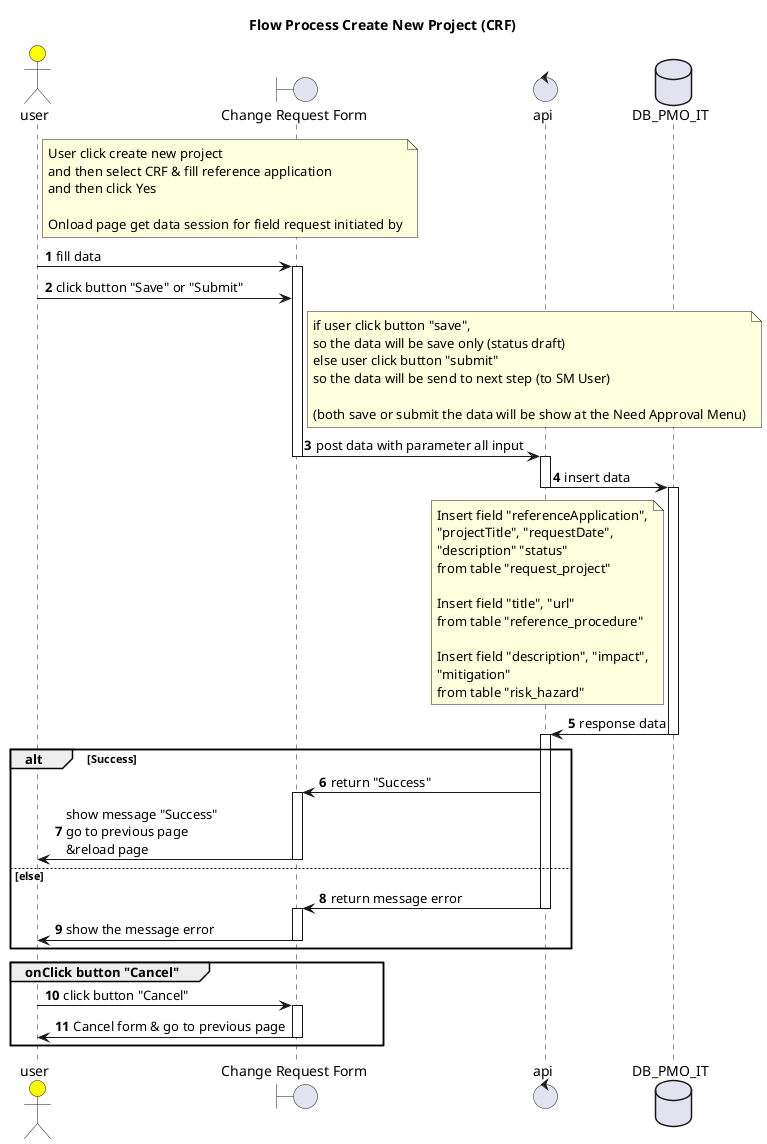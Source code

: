 @startuml PMO IT
title "Flow Process Create New Project (CRF)"

actor "user" as user #Yellow
boundary "Change Request Form" as ui
control "api" as api
database "DB_PMO_IT" as DB_PMO_IT

autonumber
note right of user
    User click create new project
    and then select CRF & fill reference application
    and then click Yes

    Onload page get data session for field request initiated by
end note

user -> ui : fill data
activate ui
user -> ui : click button "Save" or "Submit"
note right of ui
    if user click button "save",
    so the data will be save only (status draft)
    else user click button "submit"
    so the data will be send to next step (to SM User)

    (both save or submit the data will be show at the Need Approval Menu)
end note
ui -> api : post data with parameter all input
deactivate ui

activate api
api -> DB_PMO_IT : insert data
deactivate api
activate DB_PMO_IT
note left of DB_PMO_IT
    Insert field "referenceApplication",
    "projectTitle", "requestDate",
    "description" "status"
    from table "request_project"

    Insert field "title", "url"
    from table "reference_procedure"

    Insert field "description", "impact",
    "mitigation"
    from table "risk_hazard"
end note
api <- DB_PMO_IT : response data
deactivate DB_PMO_IT

activate api
alt Success
    ui <- api : return "Success"
    activate ui
    user <- ui : show message "Success" \ngo to previous page\n&reload page
    deactivate ui
else else
    ui <- api : return message error
    deactivate api
    activate ui
    user <- ui : show the message error
    deactivate ui
end

group onClick button "Cancel"
    user -> ui : click button "Cancel"
    activate ui
    user <- ui : Cancel form & go to previous page
    deactivate ui
end
@enduml